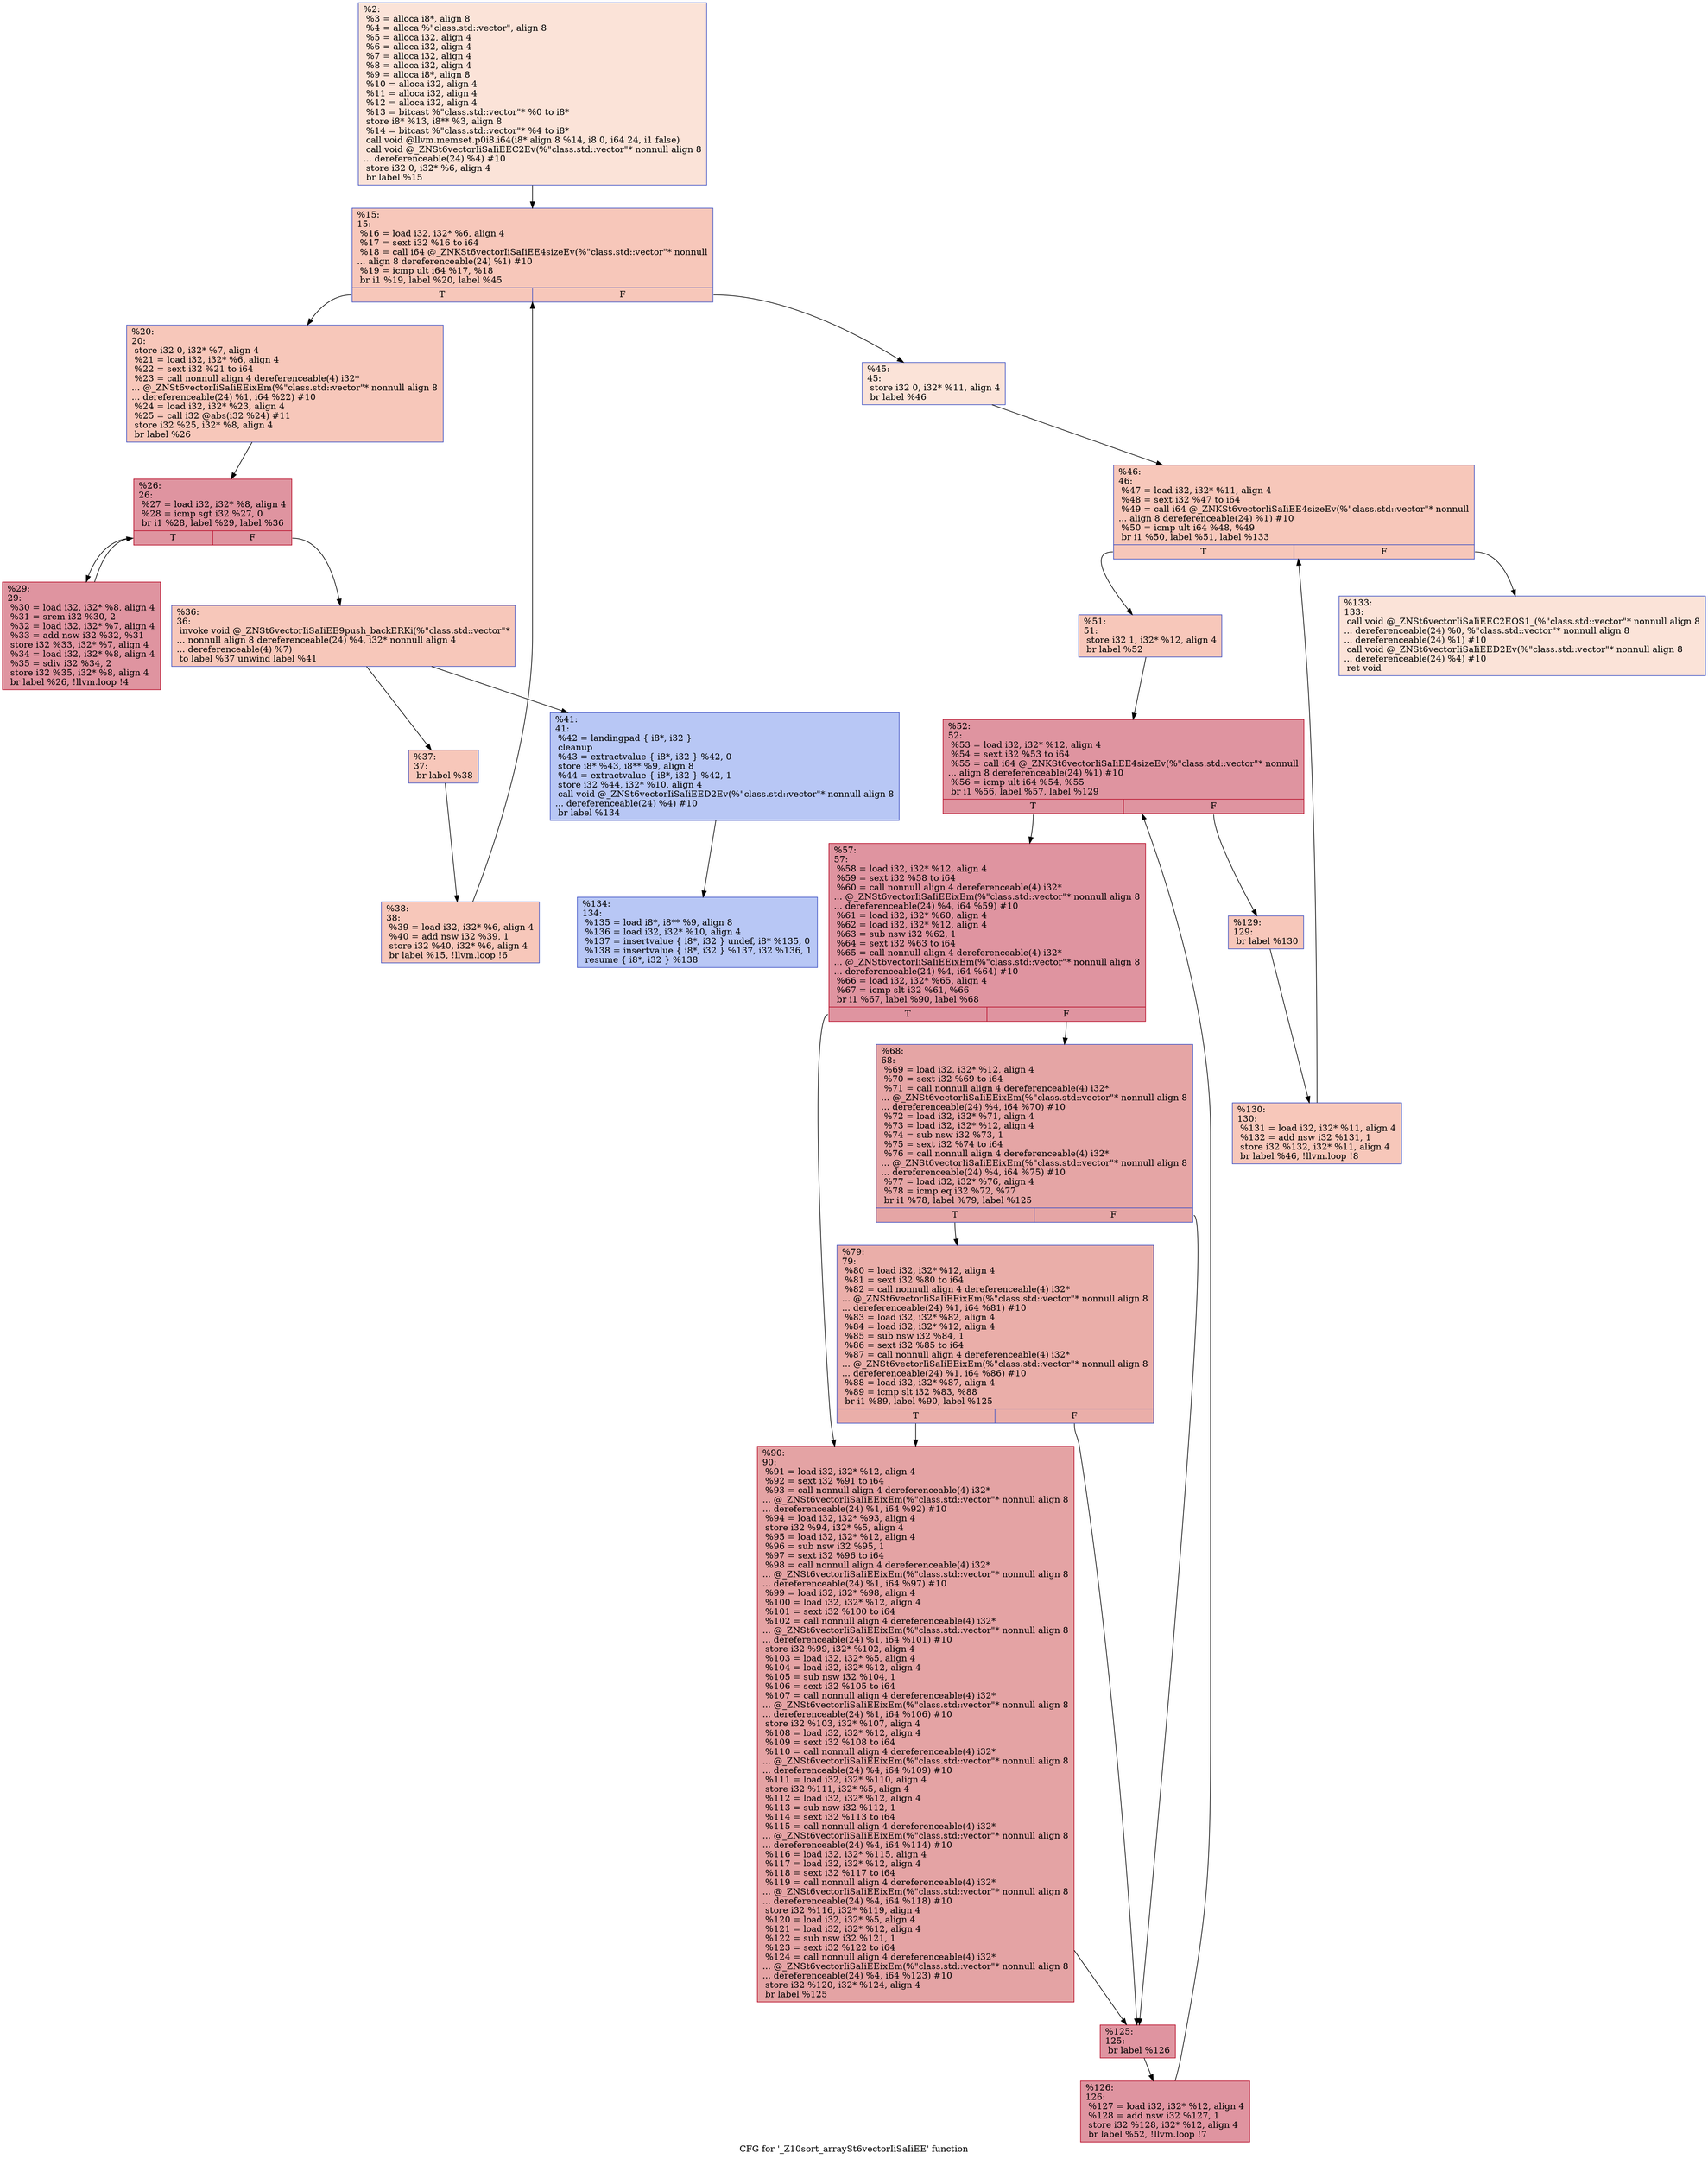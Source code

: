 digraph "CFG for '_Z10sort_arraySt6vectorIiSaIiEE' function" {
	label="CFG for '_Z10sort_arraySt6vectorIiSaIiEE' function";

	Node0x565081443190 [shape=record,color="#3d50c3ff", style=filled, fillcolor="#f6bfa670",label="{%2:\l  %3 = alloca i8*, align 8\l  %4 = alloca %\"class.std::vector\", align 8\l  %5 = alloca i32, align 4\l  %6 = alloca i32, align 4\l  %7 = alloca i32, align 4\l  %8 = alloca i32, align 4\l  %9 = alloca i8*, align 8\l  %10 = alloca i32, align 4\l  %11 = alloca i32, align 4\l  %12 = alloca i32, align 4\l  %13 = bitcast %\"class.std::vector\"* %0 to i8*\l  store i8* %13, i8** %3, align 8\l  %14 = bitcast %\"class.std::vector\"* %4 to i8*\l  call void @llvm.memset.p0i8.i64(i8* align 8 %14, i8 0, i64 24, i1 false)\l  call void @_ZNSt6vectorIiSaIiEEC2Ev(%\"class.std::vector\"* nonnull align 8\l... dereferenceable(24) %4) #10\l  store i32 0, i32* %6, align 4\l  br label %15\l}"];
	Node0x565081443190 -> Node0x565081444500;
	Node0x565081444500 [shape=record,color="#3d50c3ff", style=filled, fillcolor="#ec7f6370",label="{%15:\l15:                                               \l  %16 = load i32, i32* %6, align 4\l  %17 = sext i32 %16 to i64\l  %18 = call i64 @_ZNKSt6vectorIiSaIiEE4sizeEv(%\"class.std::vector\"* nonnull\l... align 8 dereferenceable(24) %1) #10\l  %19 = icmp ult i64 %17, %18\l  br i1 %19, label %20, label %45\l|{<s0>T|<s1>F}}"];
	Node0x565081444500:s0 -> Node0x565081444970;
	Node0x565081444500:s1 -> Node0x5650814449c0;
	Node0x565081444970 [shape=record,color="#3d50c3ff", style=filled, fillcolor="#ec7f6370",label="{%20:\l20:                                               \l  store i32 0, i32* %7, align 4\l  %21 = load i32, i32* %6, align 4\l  %22 = sext i32 %21 to i64\l  %23 = call nonnull align 4 dereferenceable(4) i32*\l... @_ZNSt6vectorIiSaIiEEixEm(%\"class.std::vector\"* nonnull align 8\l... dereferenceable(24) %1, i64 %22) #10\l  %24 = load i32, i32* %23, align 4\l  %25 = call i32 @abs(i32 %24) #11\l  store i32 %25, i32* %8, align 4\l  br label %26\l}"];
	Node0x565081444970 -> Node0x565081445240;
	Node0x565081445240 [shape=record,color="#b70d28ff", style=filled, fillcolor="#b70d2870",label="{%26:\l26:                                               \l  %27 = load i32, i32* %8, align 4\l  %28 = icmp sgt i32 %27, 0\l  br i1 %28, label %29, label %36\l|{<s0>T|<s1>F}}"];
	Node0x565081445240:s0 -> Node0x565081445400;
	Node0x565081445240:s1 -> Node0x565081445450;
	Node0x565081445400 [shape=record,color="#b70d28ff", style=filled, fillcolor="#b70d2870",label="{%29:\l29:                                               \l  %30 = load i32, i32* %8, align 4\l  %31 = srem i32 %30, 2\l  %32 = load i32, i32* %7, align 4\l  %33 = add nsw i32 %32, %31\l  store i32 %33, i32* %7, align 4\l  %34 = load i32, i32* %8, align 4\l  %35 = sdiv i32 %34, 2\l  store i32 %35, i32* %8, align 4\l  br label %26, !llvm.loop !4\l}"];
	Node0x565081445400 -> Node0x565081445240;
	Node0x565081445450 [shape=record,color="#3d50c3ff", style=filled, fillcolor="#ec7f6370",label="{%36:\l36:                                               \l  invoke void @_ZNSt6vectorIiSaIiEE9push_backERKi(%\"class.std::vector\"*\l... nonnull align 8 dereferenceable(24) %4, i32* nonnull align 4\l... dereferenceable(4) %7)\l          to label %37 unwind label %41\l}"];
	Node0x565081445450 -> Node0x565081446760;
	Node0x565081445450 -> Node0x5650814467b0;
	Node0x565081446760 [shape=record,color="#3d50c3ff", style=filled, fillcolor="#ec7f6370",label="{%37:\l37:                                               \l  br label %38\l}"];
	Node0x565081446760 -> Node0x565081446b20;
	Node0x565081446b20 [shape=record,color="#3d50c3ff", style=filled, fillcolor="#ec7f6370",label="{%38:\l38:                                               \l  %39 = load i32, i32* %6, align 4\l  %40 = add nsw i32 %39, 1\l  store i32 %40, i32* %6, align 4\l  br label %15, !llvm.loop !6\l}"];
	Node0x565081446b20 -> Node0x565081444500;
	Node0x5650814467b0 [shape=record,color="#3d50c3ff", style=filled, fillcolor="#5f7fe870",label="{%41:\l41:                                               \l  %42 = landingpad \{ i8*, i32 \}\l          cleanup\l  %43 = extractvalue \{ i8*, i32 \} %42, 0\l  store i8* %43, i8** %9, align 8\l  %44 = extractvalue \{ i8*, i32 \} %42, 1\l  store i32 %44, i32* %10, align 4\l  call void @_ZNSt6vectorIiSaIiEED2Ev(%\"class.std::vector\"* nonnull align 8\l... dereferenceable(24) %4) #10\l  br label %134\l}"];
	Node0x5650814467b0 -> Node0x5650814475c0;
	Node0x5650814449c0 [shape=record,color="#3d50c3ff", style=filled, fillcolor="#f6bfa670",label="{%45:\l45:                                               \l  store i32 0, i32* %11, align 4\l  br label %46\l}"];
	Node0x5650814449c0 -> Node0x565081447710;
	Node0x565081447710 [shape=record,color="#3d50c3ff", style=filled, fillcolor="#ec7f6370",label="{%46:\l46:                                               \l  %47 = load i32, i32* %11, align 4\l  %48 = sext i32 %47 to i64\l  %49 = call i64 @_ZNKSt6vectorIiSaIiEE4sizeEv(%\"class.std::vector\"* nonnull\l... align 8 dereferenceable(24) %1) #10\l  %50 = icmp ult i64 %48, %49\l  br i1 %50, label %51, label %133\l|{<s0>T|<s1>F}}"];
	Node0x565081447710:s0 -> Node0x565081447a80;
	Node0x565081447710:s1 -> Node0x565081447ad0;
	Node0x565081447a80 [shape=record,color="#3d50c3ff", style=filled, fillcolor="#ec7f6370",label="{%51:\l51:                                               \l  store i32 1, i32* %12, align 4\l  br label %52\l}"];
	Node0x565081447a80 -> Node0x565081447ca0;
	Node0x565081447ca0 [shape=record,color="#b70d28ff", style=filled, fillcolor="#b70d2870",label="{%52:\l52:                                               \l  %53 = load i32, i32* %12, align 4\l  %54 = sext i32 %53 to i64\l  %55 = call i64 @_ZNKSt6vectorIiSaIiEE4sizeEv(%\"class.std::vector\"* nonnull\l... align 8 dereferenceable(24) %1) #10\l  %56 = icmp ult i64 %54, %55\l  br i1 %56, label %57, label %129\l|{<s0>T|<s1>F}}"];
	Node0x565081447ca0:s0 -> Node0x565081447fe0;
	Node0x565081447ca0:s1 -> Node0x565081448030;
	Node0x565081447fe0 [shape=record,color="#b70d28ff", style=filled, fillcolor="#b70d2870",label="{%57:\l57:                                               \l  %58 = load i32, i32* %12, align 4\l  %59 = sext i32 %58 to i64\l  %60 = call nonnull align 4 dereferenceable(4) i32*\l... @_ZNSt6vectorIiSaIiEEixEm(%\"class.std::vector\"* nonnull align 8\l... dereferenceable(24) %4, i64 %59) #10\l  %61 = load i32, i32* %60, align 4\l  %62 = load i32, i32* %12, align 4\l  %63 = sub nsw i32 %62, 1\l  %64 = sext i32 %63 to i64\l  %65 = call nonnull align 4 dereferenceable(4) i32*\l... @_ZNSt6vectorIiSaIiEEixEm(%\"class.std::vector\"* nonnull align 8\l... dereferenceable(24) %4, i64 %64) #10\l  %66 = load i32, i32* %65, align 4\l  %67 = icmp slt i32 %61, %66\l  br i1 %67, label %90, label %68\l|{<s0>T|<s1>F}}"];
	Node0x565081447fe0:s0 -> Node0x565081448bc0;
	Node0x565081447fe0:s1 -> Node0x565081448c10;
	Node0x565081448c10 [shape=record,color="#3d50c3ff", style=filled, fillcolor="#c5333470",label="{%68:\l68:                                               \l  %69 = load i32, i32* %12, align 4\l  %70 = sext i32 %69 to i64\l  %71 = call nonnull align 4 dereferenceable(4) i32*\l... @_ZNSt6vectorIiSaIiEEixEm(%\"class.std::vector\"* nonnull align 8\l... dereferenceable(24) %4, i64 %70) #10\l  %72 = load i32, i32* %71, align 4\l  %73 = load i32, i32* %12, align 4\l  %74 = sub nsw i32 %73, 1\l  %75 = sext i32 %74 to i64\l  %76 = call nonnull align 4 dereferenceable(4) i32*\l... @_ZNSt6vectorIiSaIiEEixEm(%\"class.std::vector\"* nonnull align 8\l... dereferenceable(24) %4, i64 %75) #10\l  %77 = load i32, i32* %76, align 4\l  %78 = icmp eq i32 %72, %77\l  br i1 %78, label %79, label %125\l|{<s0>T|<s1>F}}"];
	Node0x565081448c10:s0 -> Node0x565081449370;
	Node0x565081448c10:s1 -> Node0x5650814493c0;
	Node0x565081449370 [shape=record,color="#3d50c3ff", style=filled, fillcolor="#d0473d70",label="{%79:\l79:                                               \l  %80 = load i32, i32* %12, align 4\l  %81 = sext i32 %80 to i64\l  %82 = call nonnull align 4 dereferenceable(4) i32*\l... @_ZNSt6vectorIiSaIiEEixEm(%\"class.std::vector\"* nonnull align 8\l... dereferenceable(24) %1, i64 %81) #10\l  %83 = load i32, i32* %82, align 4\l  %84 = load i32, i32* %12, align 4\l  %85 = sub nsw i32 %84, 1\l  %86 = sext i32 %85 to i64\l  %87 = call nonnull align 4 dereferenceable(4) i32*\l... @_ZNSt6vectorIiSaIiEEixEm(%\"class.std::vector\"* nonnull align 8\l... dereferenceable(24) %1, i64 %86) #10\l  %88 = load i32, i32* %87, align 4\l  %89 = icmp slt i32 %83, %88\l  br i1 %89, label %90, label %125\l|{<s0>T|<s1>F}}"];
	Node0x565081449370:s0 -> Node0x565081448bc0;
	Node0x565081449370:s1 -> Node0x5650814493c0;
	Node0x565081448bc0 [shape=record,color="#b70d28ff", style=filled, fillcolor="#c32e3170",label="{%90:\l90:                                               \l  %91 = load i32, i32* %12, align 4\l  %92 = sext i32 %91 to i64\l  %93 = call nonnull align 4 dereferenceable(4) i32*\l... @_ZNSt6vectorIiSaIiEEixEm(%\"class.std::vector\"* nonnull align 8\l... dereferenceable(24) %1, i64 %92) #10\l  %94 = load i32, i32* %93, align 4\l  store i32 %94, i32* %5, align 4\l  %95 = load i32, i32* %12, align 4\l  %96 = sub nsw i32 %95, 1\l  %97 = sext i32 %96 to i64\l  %98 = call nonnull align 4 dereferenceable(4) i32*\l... @_ZNSt6vectorIiSaIiEEixEm(%\"class.std::vector\"* nonnull align 8\l... dereferenceable(24) %1, i64 %97) #10\l  %99 = load i32, i32* %98, align 4\l  %100 = load i32, i32* %12, align 4\l  %101 = sext i32 %100 to i64\l  %102 = call nonnull align 4 dereferenceable(4) i32*\l... @_ZNSt6vectorIiSaIiEEixEm(%\"class.std::vector\"* nonnull align 8\l... dereferenceable(24) %1, i64 %101) #10\l  store i32 %99, i32* %102, align 4\l  %103 = load i32, i32* %5, align 4\l  %104 = load i32, i32* %12, align 4\l  %105 = sub nsw i32 %104, 1\l  %106 = sext i32 %105 to i64\l  %107 = call nonnull align 4 dereferenceable(4) i32*\l... @_ZNSt6vectorIiSaIiEEixEm(%\"class.std::vector\"* nonnull align 8\l... dereferenceable(24) %1, i64 %106) #10\l  store i32 %103, i32* %107, align 4\l  %108 = load i32, i32* %12, align 4\l  %109 = sext i32 %108 to i64\l  %110 = call nonnull align 4 dereferenceable(4) i32*\l... @_ZNSt6vectorIiSaIiEEixEm(%\"class.std::vector\"* nonnull align 8\l... dereferenceable(24) %4, i64 %109) #10\l  %111 = load i32, i32* %110, align 4\l  store i32 %111, i32* %5, align 4\l  %112 = load i32, i32* %12, align 4\l  %113 = sub nsw i32 %112, 1\l  %114 = sext i32 %113 to i64\l  %115 = call nonnull align 4 dereferenceable(4) i32*\l... @_ZNSt6vectorIiSaIiEEixEm(%\"class.std::vector\"* nonnull align 8\l... dereferenceable(24) %4, i64 %114) #10\l  %116 = load i32, i32* %115, align 4\l  %117 = load i32, i32* %12, align 4\l  %118 = sext i32 %117 to i64\l  %119 = call nonnull align 4 dereferenceable(4) i32*\l... @_ZNSt6vectorIiSaIiEEixEm(%\"class.std::vector\"* nonnull align 8\l... dereferenceable(24) %4, i64 %118) #10\l  store i32 %116, i32* %119, align 4\l  %120 = load i32, i32* %5, align 4\l  %121 = load i32, i32* %12, align 4\l  %122 = sub nsw i32 %121, 1\l  %123 = sext i32 %122 to i64\l  %124 = call nonnull align 4 dereferenceable(4) i32*\l... @_ZNSt6vectorIiSaIiEEixEm(%\"class.std::vector\"* nonnull align 8\l... dereferenceable(24) %4, i64 %123) #10\l  store i32 %120, i32* %124, align 4\l  br label %125\l}"];
	Node0x565081448bc0 -> Node0x5650814493c0;
	Node0x5650814493c0 [shape=record,color="#b70d28ff", style=filled, fillcolor="#b70d2870",label="{%125:\l125:                                              \l  br label %126\l}"];
	Node0x5650814493c0 -> Node0x56508144b500;
	Node0x56508144b500 [shape=record,color="#b70d28ff", style=filled, fillcolor="#b70d2870",label="{%126:\l126:                                              \l  %127 = load i32, i32* %12, align 4\l  %128 = add nsw i32 %127, 1\l  store i32 %128, i32* %12, align 4\l  br label %52, !llvm.loop !7\l}"];
	Node0x56508144b500 -> Node0x565081447ca0;
	Node0x565081448030 [shape=record,color="#3d50c3ff", style=filled, fillcolor="#ec7f6370",label="{%129:\l129:                                              \l  br label %130\l}"];
	Node0x565081448030 -> Node0x56508144c050;
	Node0x56508144c050 [shape=record,color="#3d50c3ff", style=filled, fillcolor="#ec7f6370",label="{%130:\l130:                                              \l  %131 = load i32, i32* %11, align 4\l  %132 = add nsw i32 %131, 1\l  store i32 %132, i32* %11, align 4\l  br label %46, !llvm.loop !8\l}"];
	Node0x56508144c050 -> Node0x565081447710;
	Node0x565081447ad0 [shape=record,color="#3d50c3ff", style=filled, fillcolor="#f6bfa670",label="{%133:\l133:                                              \l  call void @_ZNSt6vectorIiSaIiEEC2EOS1_(%\"class.std::vector\"* nonnull align 8\l... dereferenceable(24) %0, %\"class.std::vector\"* nonnull align 8\l... dereferenceable(24) %1) #10\l  call void @_ZNSt6vectorIiSaIiEED2Ev(%\"class.std::vector\"* nonnull align 8\l... dereferenceable(24) %4) #10\l  ret void\l}"];
	Node0x5650814475c0 [shape=record,color="#3d50c3ff", style=filled, fillcolor="#5f7fe870",label="{%134:\l134:                                              \l  %135 = load i8*, i8** %9, align 8\l  %136 = load i32, i32* %10, align 4\l  %137 = insertvalue \{ i8*, i32 \} undef, i8* %135, 0\l  %138 = insertvalue \{ i8*, i32 \} %137, i32 %136, 1\l  resume \{ i8*, i32 \} %138\l}"];
}
